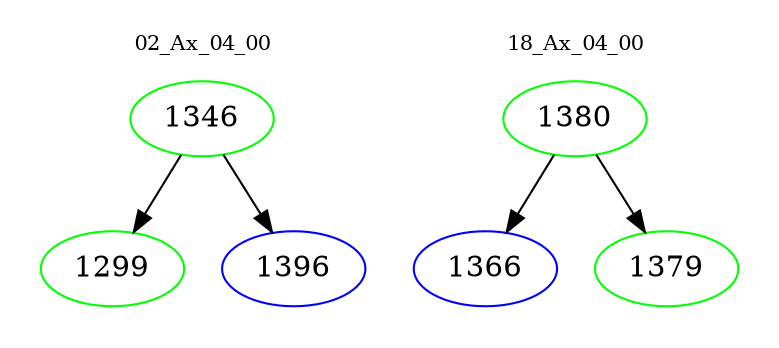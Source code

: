 digraph{
subgraph cluster_0 {
color = white
label = "02_Ax_04_00";
fontsize=10;
T0_1346 [label="1346", color="green"]
T0_1346 -> T0_1299 [color="black"]
T0_1299 [label="1299", color="green"]
T0_1346 -> T0_1396 [color="black"]
T0_1396 [label="1396", color="blue"]
}
subgraph cluster_1 {
color = white
label = "18_Ax_04_00";
fontsize=10;
T1_1380 [label="1380", color="green"]
T1_1380 -> T1_1366 [color="black"]
T1_1366 [label="1366", color="blue"]
T1_1380 -> T1_1379 [color="black"]
T1_1379 [label="1379", color="green"]
}
}
